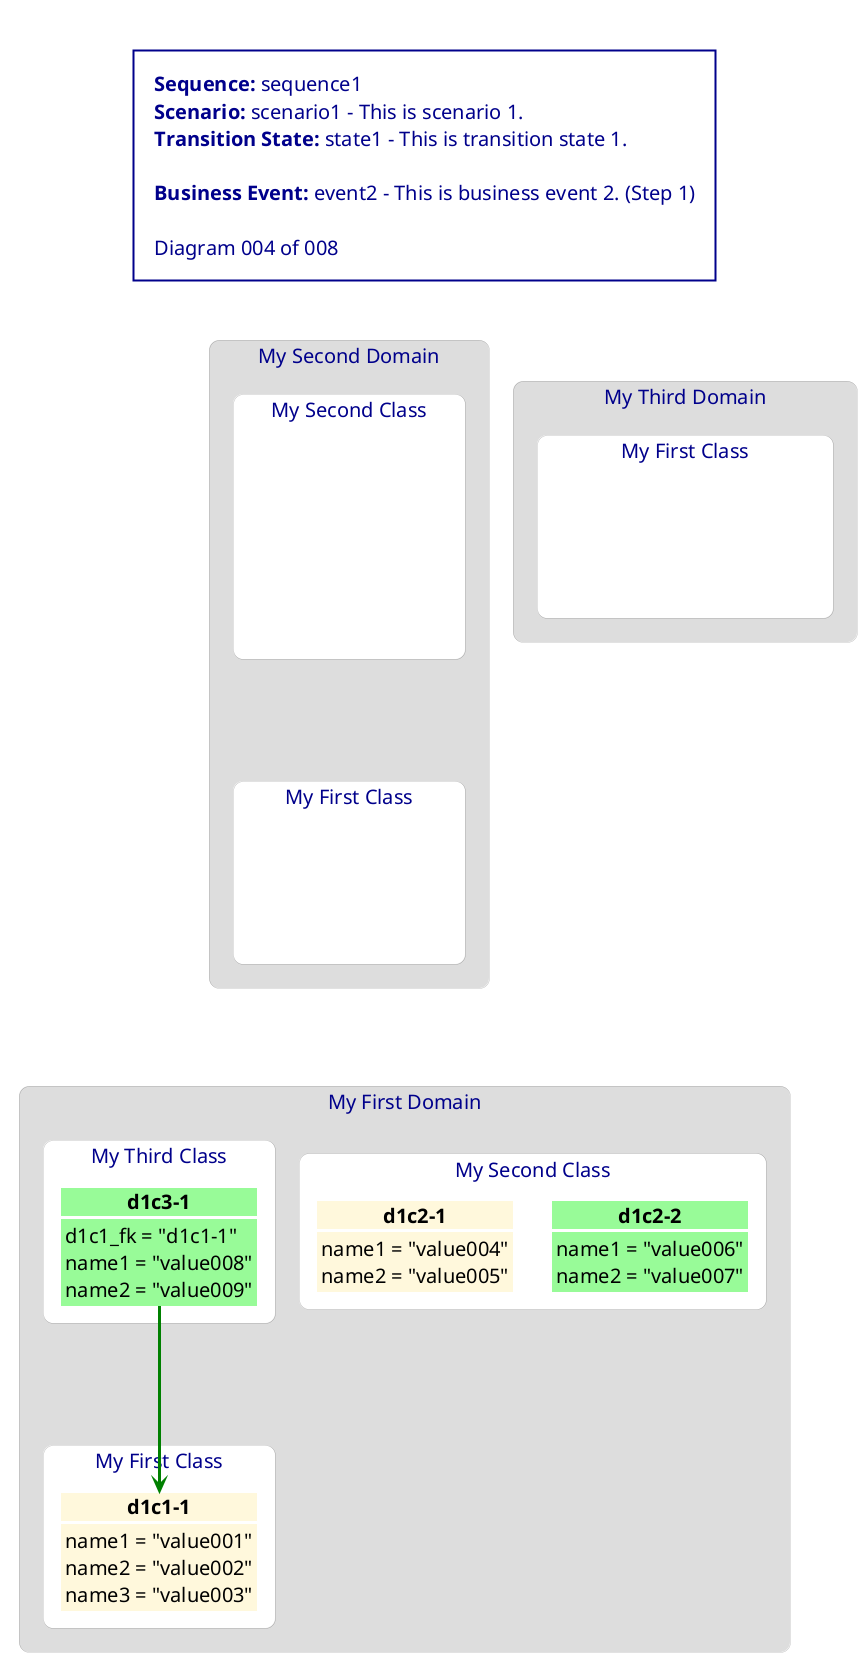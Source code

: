 @startuml sequence1_scenario1_state1_004_event2_001

<style>
    Shadowing false
    Rectangle {
        BackgroundColor white
        FontColor black
        FontSize 18
        FontStyle bold
        HorizontalAlignment left
        LineThickness 0
        RoundCorner 20
    }
    Object {
        BackgroundColor white
        FontColor white
        FontSize 20
        FontStyle normal
        HorizontalAlignment left
        LineColor white
        LineThickness 3
        RoundCorner 20
    }
    Arrow {
        LineThickness 3
        LineColor black
    }
    Title {
        BackgroundColor white
        FontColor darkblue
        FontSize 20
        FontStyle normal
        HorizontalAlignment left
        LineColor darkblue
        LineThickness 2
        Margin 50
        Padding 20
    }
</style>

title <b>Sequence:</b> sequence1\n<b>Scenario:</b> scenario1 - This is scenario 1.\n<b>Transition State:</b> state1 - This is transition state 1.\n\n<b>Business Event:</b> event2 - This is business event 2. (Step 1)\n\nDiagram 004 of 008

rectangle "My First Domain" as domain1 #DDDDDD {
    rectangle "My First Class" as domain1_class1 #white {
        object "<color:black><b>d1c1-1</b></color>" as domain1_class1_d1c1_1 #cornsilk {
            <color:black>name1 = "value001"</color>
            <color:black>name2 = "value002"</color>
            <color:black>name3 = "value003"</color>
        }
    }
    rectangle "My Second Class" as domain1_class2 #white {
        object "<color:black><b>d1c2-1</b></color>" as domain1_class2_d1c2_1 #cornsilk {
            <color:black>name1 = "value004"</color>
            <color:black>name2 = "value005"</color>
        }
        object "<color:black><b>d1c2-2</b></color>" as domain1_class2_d1c2_2 #palegreen {
            <color:black>name1 = "value006"</color>
            <color:black>name2 = "value007"</color>
        }
   }
    rectangle "My Third Class" as domain1_class3 #white {
        object "<color:black><b>d1c3-1</b></color>" as domain1_class3_d1c3_1 #palegreen {
            <color:black>d1c1_fk = "d1c1-1"</color>
            <color:black>name1 = "value008"</color>
            <color:black>name2 = "value009"</color>
        }
    }
}
rectangle "My Second Domain" as domain2 #DDDDDD {
    rectangle "My First Class" as domain2_class1 #white {
        object "<color:white><b>d2c1-1</b></color>" as domain2_class1_d2c1_1 #white {
            <color:white>d1c2_fk = "d1c2-1"</color>
            <color:white>d1c3_fk = "d1c3-1"</color>
            <color:white>name1 = "value010"</color>
        }
    }
    rectangle "My Second Class" as domain2_class2 #white {
        object "<color:white><b>d2c2-1</b></color>" as domain2_class2_d2c2_1 #white {
            <color:white>d1c1_fk = "d1c1-1"</color>
            <color:white>d1c2_fk = "d1c2-1"</color>
            <color:white>d1c3_fk = "d1c3-1"</color>
            <color:white>d2c1_fk = "d2c1-1"</color>
            <color:white>name1 = "value011"</color>
            <color:white>name2 = "value012"</color>
        }
    }
}
rectangle "My Third Domain" as domain3 #DDDDDD {
    rectangle "My First Class" as domain3_class1 #white {
        object "<color:white><b>d3c1-1</b></color>" as domain3_class1_d3c1_1 #white {
            <color:white>d1c1_fk = "d1c1-1"</color>
            <color:white>d1c2_fk = "(d1c2-1,d1c2-2)"</color>
            <color:white>d2c1_fk = "d2c1-1"</color>
        }
    }
}

domain1_class3_d1c3_1 ----> domain1_class1_d1c1_1 #green
domain2_class1_d2c1_1 --[hidden]--> domain1_class2_d1c2_1
domain2_class1_d2c1_1 --[hidden]--> domain1_class3_d1c3_1
domain2_class2_d2c2_1 --[hidden]--> domain1_class1_d1c1_1
domain2_class2_d2c2_1 --[hidden]--> domain1_class2_d1c2_1
domain2_class2_d2c2_1 --[hidden]--> domain1_class3_d1c3_1
domain2_class2_d2c2_1 --[hidden]--> domain2_class1_d2c1_1
domain3_class1_d3c1_1 --[hidden]--> domain1_class1_d1c1_1
domain3_class1_d3c1_1 --[hidden]--> domain1_class2_d1c2_1
domain3_class1_d3c1_1 --[hidden]--> domain1_class2_d1c2_2
domain3_class1_d3c1_1 --[hidden]--> domain2_class1_d2c1_1

@enduml
